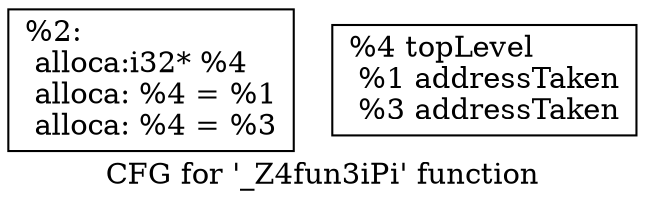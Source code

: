 digraph "CFG for '_Z4fun3iPi' function" {
	label="CFG for '_Z4fun3iPi' function";

	Node0x499b9b0 [shape=record,label="{%2:\l alloca:i32* %4\l alloca: %4 = %1\l alloca: %4 = %3\l }"];
	Node1 [shape=record,label="{%4 topLevel\l %1 addressTaken\l %3 addressTaken\l }"];}
